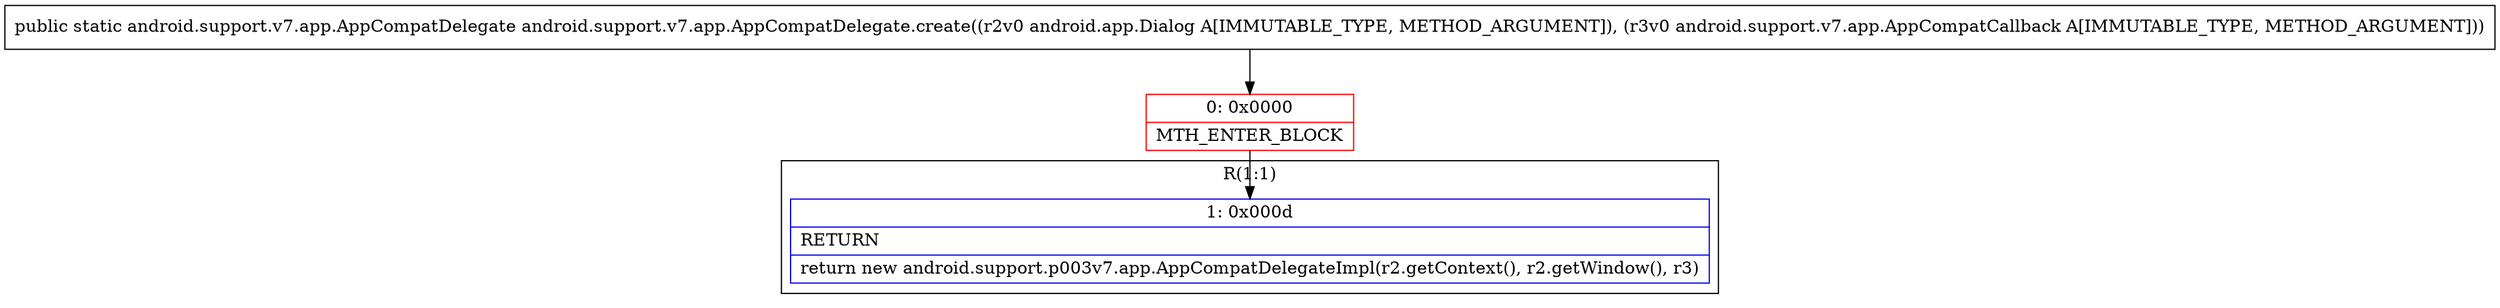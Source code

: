 digraph "CFG forandroid.support.v7.app.AppCompatDelegate.create(Landroid\/app\/Dialog;Landroid\/support\/v7\/app\/AppCompatCallback;)Landroid\/support\/v7\/app\/AppCompatDelegate;" {
subgraph cluster_Region_854847208 {
label = "R(1:1)";
node [shape=record,color=blue];
Node_1 [shape=record,label="{1\:\ 0x000d|RETURN\l|return new android.support.p003v7.app.AppCompatDelegateImpl(r2.getContext(), r2.getWindow(), r3)\l}"];
}
Node_0 [shape=record,color=red,label="{0\:\ 0x0000|MTH_ENTER_BLOCK\l}"];
MethodNode[shape=record,label="{public static android.support.v7.app.AppCompatDelegate android.support.v7.app.AppCompatDelegate.create((r2v0 android.app.Dialog A[IMMUTABLE_TYPE, METHOD_ARGUMENT]), (r3v0 android.support.v7.app.AppCompatCallback A[IMMUTABLE_TYPE, METHOD_ARGUMENT])) }"];
MethodNode -> Node_0;
Node_0 -> Node_1;
}

